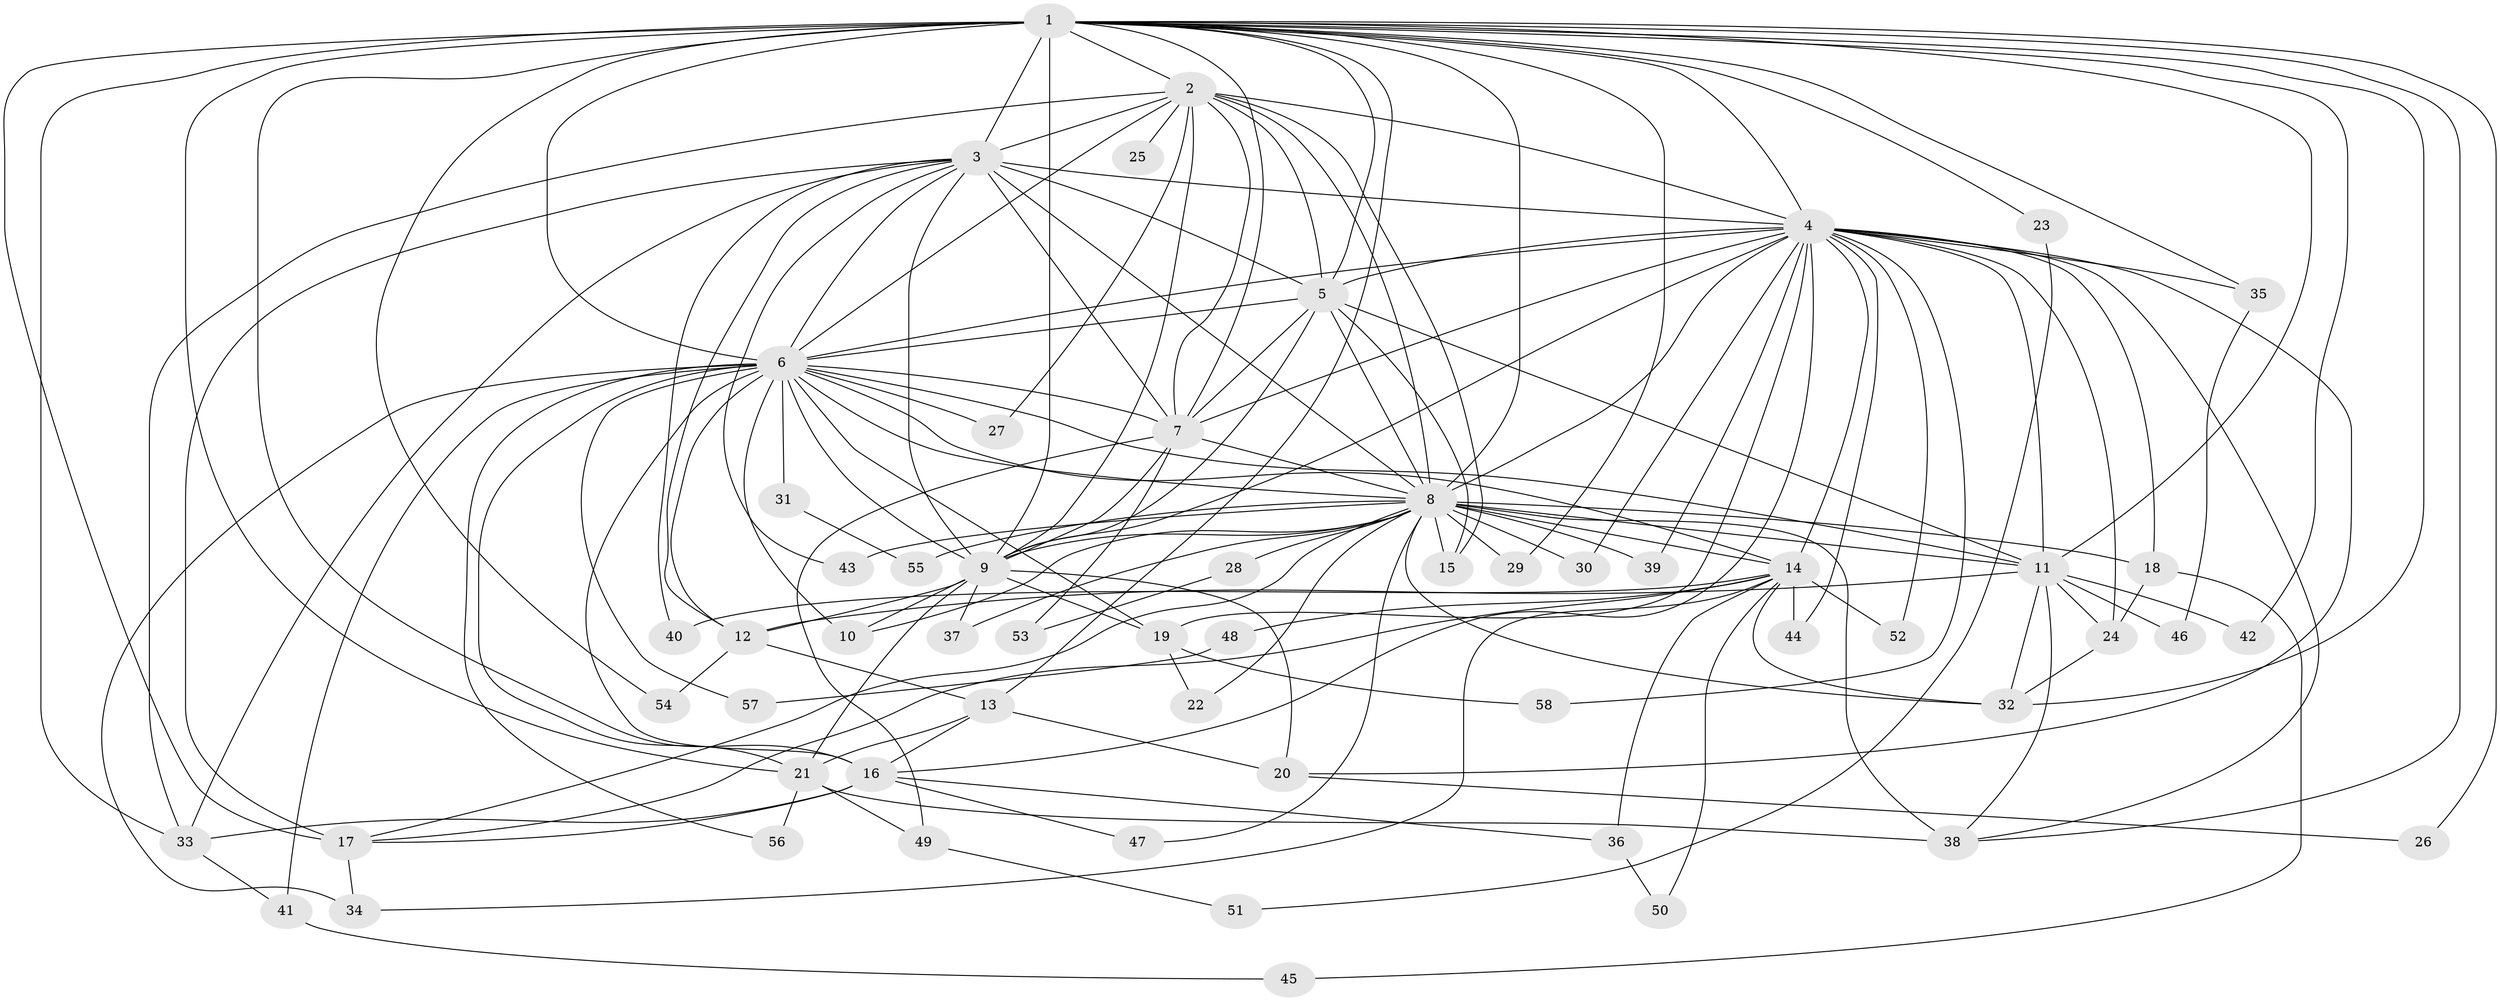 // original degree distribution, {22: 0.008695652173913044, 15: 0.008695652173913044, 18: 0.008695652173913044, 25: 0.008695652173913044, 17: 0.008695652173913044, 23: 0.008695652173913044, 27: 0.008695652173913044, 12: 0.008695652173913044, 37: 0.008695652173913044, 26: 0.008695652173913044, 3: 0.19130434782608696, 4: 0.11304347826086956, 2: 0.5478260869565217, 5: 0.02608695652173913, 9: 0.008695652173913044, 7: 0.017391304347826087, 6: 0.008695652173913044}
// Generated by graph-tools (version 1.1) at 2025/34/03/09/25 02:34:58]
// undirected, 58 vertices, 156 edges
graph export_dot {
graph [start="1"]
  node [color=gray90,style=filled];
  1;
  2;
  3;
  4;
  5;
  6;
  7;
  8;
  9;
  10;
  11;
  12;
  13;
  14;
  15;
  16;
  17;
  18;
  19;
  20;
  21;
  22;
  23;
  24;
  25;
  26;
  27;
  28;
  29;
  30;
  31;
  32;
  33;
  34;
  35;
  36;
  37;
  38;
  39;
  40;
  41;
  42;
  43;
  44;
  45;
  46;
  47;
  48;
  49;
  50;
  51;
  52;
  53;
  54;
  55;
  56;
  57;
  58;
  1 -- 2 [weight=1.0];
  1 -- 3 [weight=4.0];
  1 -- 4 [weight=1.0];
  1 -- 5 [weight=2.0];
  1 -- 6 [weight=4.0];
  1 -- 7 [weight=1.0];
  1 -- 8 [weight=2.0];
  1 -- 9 [weight=10.0];
  1 -- 11 [weight=1.0];
  1 -- 13 [weight=1.0];
  1 -- 16 [weight=2.0];
  1 -- 17 [weight=1.0];
  1 -- 21 [weight=1.0];
  1 -- 23 [weight=1.0];
  1 -- 26 [weight=1.0];
  1 -- 29 [weight=2.0];
  1 -- 32 [weight=1.0];
  1 -- 33 [weight=2.0];
  1 -- 35 [weight=1.0];
  1 -- 38 [weight=1.0];
  1 -- 42 [weight=1.0];
  1 -- 54 [weight=1.0];
  2 -- 3 [weight=3.0];
  2 -- 4 [weight=1.0];
  2 -- 5 [weight=2.0];
  2 -- 6 [weight=1.0];
  2 -- 7 [weight=1.0];
  2 -- 8 [weight=1.0];
  2 -- 9 [weight=1.0];
  2 -- 15 [weight=1.0];
  2 -- 25 [weight=1.0];
  2 -- 27 [weight=1.0];
  2 -- 33 [weight=1.0];
  3 -- 4 [weight=3.0];
  3 -- 5 [weight=2.0];
  3 -- 6 [weight=2.0];
  3 -- 7 [weight=2.0];
  3 -- 8 [weight=3.0];
  3 -- 9 [weight=3.0];
  3 -- 12 [weight=1.0];
  3 -- 17 [weight=5.0];
  3 -- 33 [weight=1.0];
  3 -- 40 [weight=1.0];
  3 -- 43 [weight=1.0];
  4 -- 5 [weight=1.0];
  4 -- 6 [weight=1.0];
  4 -- 7 [weight=1.0];
  4 -- 8 [weight=1.0];
  4 -- 9 [weight=1.0];
  4 -- 11 [weight=1.0];
  4 -- 14 [weight=1.0];
  4 -- 16 [weight=2.0];
  4 -- 18 [weight=1.0];
  4 -- 19 [weight=1.0];
  4 -- 20 [weight=1.0];
  4 -- 24 [weight=1.0];
  4 -- 30 [weight=1.0];
  4 -- 35 [weight=1.0];
  4 -- 38 [weight=1.0];
  4 -- 39 [weight=1.0];
  4 -- 44 [weight=1.0];
  4 -- 52 [weight=1.0];
  4 -- 58 [weight=1.0];
  5 -- 6 [weight=1.0];
  5 -- 7 [weight=1.0];
  5 -- 8 [weight=2.0];
  5 -- 9 [weight=1.0];
  5 -- 11 [weight=10.0];
  5 -- 15 [weight=1.0];
  6 -- 7 [weight=1.0];
  6 -- 8 [weight=1.0];
  6 -- 9 [weight=1.0];
  6 -- 10 [weight=1.0];
  6 -- 11 [weight=1.0];
  6 -- 12 [weight=1.0];
  6 -- 14 [weight=1.0];
  6 -- 16 [weight=1.0];
  6 -- 19 [weight=2.0];
  6 -- 21 [weight=1.0];
  6 -- 27 [weight=1.0];
  6 -- 31 [weight=1.0];
  6 -- 34 [weight=1.0];
  6 -- 41 [weight=1.0];
  6 -- 56 [weight=1.0];
  6 -- 57 [weight=1.0];
  7 -- 8 [weight=2.0];
  7 -- 9 [weight=1.0];
  7 -- 49 [weight=1.0];
  7 -- 53 [weight=1.0];
  8 -- 9 [weight=1.0];
  8 -- 10 [weight=1.0];
  8 -- 11 [weight=4.0];
  8 -- 14 [weight=2.0];
  8 -- 15 [weight=1.0];
  8 -- 17 [weight=1.0];
  8 -- 18 [weight=1.0];
  8 -- 22 [weight=1.0];
  8 -- 28 [weight=1.0];
  8 -- 29 [weight=1.0];
  8 -- 30 [weight=1.0];
  8 -- 32 [weight=1.0];
  8 -- 37 [weight=2.0];
  8 -- 38 [weight=2.0];
  8 -- 39 [weight=1.0];
  8 -- 43 [weight=1.0];
  8 -- 47 [weight=1.0];
  8 -- 55 [weight=1.0];
  9 -- 10 [weight=1.0];
  9 -- 12 [weight=1.0];
  9 -- 19 [weight=1.0];
  9 -- 20 [weight=2.0];
  9 -- 21 [weight=1.0];
  9 -- 37 [weight=1.0];
  11 -- 12 [weight=1.0];
  11 -- 24 [weight=1.0];
  11 -- 32 [weight=1.0];
  11 -- 38 [weight=1.0];
  11 -- 42 [weight=1.0];
  11 -- 46 [weight=1.0];
  12 -- 13 [weight=1.0];
  12 -- 54 [weight=1.0];
  13 -- 16 [weight=1.0];
  13 -- 20 [weight=1.0];
  13 -- 21 [weight=1.0];
  14 -- 17 [weight=1.0];
  14 -- 32 [weight=1.0];
  14 -- 34 [weight=1.0];
  14 -- 36 [weight=1.0];
  14 -- 40 [weight=1.0];
  14 -- 44 [weight=1.0];
  14 -- 48 [weight=1.0];
  14 -- 50 [weight=1.0];
  14 -- 52 [weight=1.0];
  16 -- 17 [weight=1.0];
  16 -- 33 [weight=1.0];
  16 -- 36 [weight=1.0];
  16 -- 47 [weight=1.0];
  17 -- 34 [weight=1.0];
  18 -- 24 [weight=1.0];
  18 -- 45 [weight=1.0];
  19 -- 22 [weight=1.0];
  19 -- 58 [weight=1.0];
  20 -- 26 [weight=1.0];
  21 -- 38 [weight=1.0];
  21 -- 49 [weight=1.0];
  21 -- 56 [weight=1.0];
  23 -- 51 [weight=1.0];
  24 -- 32 [weight=1.0];
  28 -- 53 [weight=1.0];
  31 -- 55 [weight=1.0];
  33 -- 41 [weight=1.0];
  35 -- 46 [weight=1.0];
  36 -- 50 [weight=1.0];
  41 -- 45 [weight=1.0];
  48 -- 57 [weight=1.0];
  49 -- 51 [weight=1.0];
}
